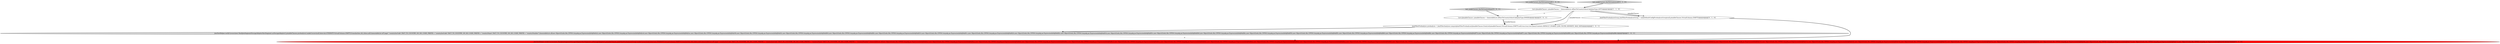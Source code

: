 digraph {
6 [style = filled, label = "JoinTestHelper.verifyCursors(new HashJoinSegmentStorageAdapter(factSegment.asStorageAdapter(),joinableClauses,joinFilterPreAnalysisGroup).makeCursors(null,Intervals.ETERNITY,VirtualColumns.EMPTY,Granularities.ALL,false,null),ImmutableList.of(\"page\",\"countryIsoCode\",FACT_TO_COUNTRY_ON_ISO_CODE_PREFIX + \"countryIsoCode\",FACT_TO_COUNTRY_ON_ISO_CODE_PREFIX + \"countryName\",FACT_TO_COUNTRY_ON_ISO_CODE_PREFIX + \"countryNumber\"),ImmutableList.of(new Object((((edu.fdu.CPPDG.tinypdg.pe.ExpressionInfo@8afba2,new Object((((edu.fdu.CPPDG.tinypdg.pe.ExpressionInfo@8afbaa,new Object((((edu.fdu.CPPDG.tinypdg.pe.ExpressionInfo@8afbb2,new Object((((edu.fdu.CPPDG.tinypdg.pe.ExpressionInfo@8afbba,new Object((((edu.fdu.CPPDG.tinypdg.pe.ExpressionInfo@8afbc2,new Object((((edu.fdu.CPPDG.tinypdg.pe.ExpressionInfo@8afbca,new Object((((edu.fdu.CPPDG.tinypdg.pe.ExpressionInfo@8afbd2,new Object((((edu.fdu.CPPDG.tinypdg.pe.ExpressionInfo@8afbda,new Object((((edu.fdu.CPPDG.tinypdg.pe.ExpressionInfo@8afbe2,new Object((((edu.fdu.CPPDG.tinypdg.pe.ExpressionInfo@8afbea,new Object((((edu.fdu.CPPDG.tinypdg.pe.ExpressionInfo@8afbf2,new Object((((edu.fdu.CPPDG.tinypdg.pe.ExpressionInfo@8afbfa,new Object((((edu.fdu.CPPDG.tinypdg.pe.ExpressionInfo@8afc02,new Object((((edu.fdu.CPPDG.tinypdg.pe.ExpressionInfo@8afc0a,new Object((((edu.fdu.CPPDG.tinypdg.pe.ExpressionInfo@8afc12,new Object((((edu.fdu.CPPDG.tinypdg.pe.ExpressionInfo@8afc1a,new Object((((edu.fdu.CPPDG.tinypdg.pe.ExpressionInfo@8afc22,new Object((((edu.fdu.CPPDG.tinypdg.pe.ExpressionInfo@8afc2a,new Object((((edu.fdu.CPPDG.tinypdg.pe.ExpressionInfo@8afc32,new Object((((edu.fdu.CPPDG.tinypdg.pe.ExpressionInfo@8afc3a,new Object((((edu.fdu.CPPDG.tinypdg.pe.ExpressionInfo@8afc42,new Object((((edu.fdu.CPPDG.tinypdg.pe.ExpressionInfo@8afc4a,new Object((((edu.fdu.CPPDG.tinypdg.pe.ExpressionInfo@8afc52,new Object((((edu.fdu.CPPDG.tinypdg.pe.ExpressionInfo@8afc5a,new Object((((edu.fdu.CPPDG.tinypdg.pe.ExpressionInfo@8afc62,new Object((((edu.fdu.CPPDG.tinypdg.pe.ExpressionInfo@8afc6a,new Object((((edu.fdu.CPPDG.tinypdg.pe.ExpressionInfo@8afc72,new Object((((edu.fdu.CPPDG.tinypdg.pe.ExpressionInfo@8afc7a,new Object((((edu.fdu.CPPDG.tinypdg.pe.ExpressionInfo@8afc82))@@@5@@@['0', '1', '0']", fillcolor = red, shape = ellipse image = "AAA1AAABBB2BBB"];
8 [style = filled, label = "test_makeCursors_factToCountryInner['0', '0', '1']", fillcolor = lightgray, shape = diamond image = "AAA0AAABBB3BBB"];
0 [style = filled, label = "JoinTestHelper.verifyCursors(new HashJoinSegmentStorageAdapter(factSegment.asStorageAdapter(),joinableClauses,preAnalysis).makeCursors(null,Intervals.ETERNITY,VirtualColumns.EMPTY,Granularities.ALL,false,null),ImmutableList.of(\"page\",\"countryIsoCode\",FACT_TO_COUNTRY_ON_ISO_CODE_PREFIX + \"countryIsoCode\",FACT_TO_COUNTRY_ON_ISO_CODE_PREFIX + \"countryName\",FACT_TO_COUNTRY_ON_ISO_CODE_PREFIX + \"countryNumber\"),ImmutableList.of(new Object((((edu.fdu.CPPDG.tinypdg.pe.ExpressionInfo@8afcdc,new Object((((edu.fdu.CPPDG.tinypdg.pe.ExpressionInfo@8afce4,new Object((((edu.fdu.CPPDG.tinypdg.pe.ExpressionInfo@8afcec,new Object((((edu.fdu.CPPDG.tinypdg.pe.ExpressionInfo@8afcf4,new Object((((edu.fdu.CPPDG.tinypdg.pe.ExpressionInfo@8afcfc,new Object((((edu.fdu.CPPDG.tinypdg.pe.ExpressionInfo@8afd04,new Object((((edu.fdu.CPPDG.tinypdg.pe.ExpressionInfo@8afd0c,new Object((((edu.fdu.CPPDG.tinypdg.pe.ExpressionInfo@8afd14,new Object((((edu.fdu.CPPDG.tinypdg.pe.ExpressionInfo@8afd1c,new Object((((edu.fdu.CPPDG.tinypdg.pe.ExpressionInfo@8afd24,new Object((((edu.fdu.CPPDG.tinypdg.pe.ExpressionInfo@8afd2c,new Object((((edu.fdu.CPPDG.tinypdg.pe.ExpressionInfo@8afd34,new Object((((edu.fdu.CPPDG.tinypdg.pe.ExpressionInfo@8afd3c,new Object((((edu.fdu.CPPDG.tinypdg.pe.ExpressionInfo@8afd44,new Object((((edu.fdu.CPPDG.tinypdg.pe.ExpressionInfo@8afd4c,new Object((((edu.fdu.CPPDG.tinypdg.pe.ExpressionInfo@8afd54,new Object((((edu.fdu.CPPDG.tinypdg.pe.ExpressionInfo@8afd5c,new Object((((edu.fdu.CPPDG.tinypdg.pe.ExpressionInfo@8afd64,new Object((((edu.fdu.CPPDG.tinypdg.pe.ExpressionInfo@8afd6c,new Object((((edu.fdu.CPPDG.tinypdg.pe.ExpressionInfo@8afd74,new Object((((edu.fdu.CPPDG.tinypdg.pe.ExpressionInfo@8afd7c,new Object((((edu.fdu.CPPDG.tinypdg.pe.ExpressionInfo@8afd84,new Object((((edu.fdu.CPPDG.tinypdg.pe.ExpressionInfo@8afd8c))@@@5@@@['1', '0', '1']", fillcolor = lightgray, shape = ellipse image = "AAA0AAABBB1BBB"];
2 [style = filled, label = "test_makeCursors_factToCountryLeft['1', '0', '0']", fillcolor = lightgray, shape = diamond image = "AAA0AAABBB1BBB"];
3 [style = filled, label = "List<JoinableClause> joinableClauses = ImmutableList.of(factToCountryOnIsoCode(JoinType.LEFT))@@@3@@@['1', '1', '0']", fillcolor = white, shape = ellipse image = "AAA0AAABBB1BBB"];
7 [style = filled, label = "List<JoinableClause> joinableClauses = ImmutableList.of(factToCountryOnIsoCode(JoinType.INNER))@@@3@@@['0', '0', '1']", fillcolor = white, shape = ellipse image = "AAA0AAABBB3BBB"];
5 [style = filled, label = "JoinFilterPreAnalysisGroup joinFilterPreAnalysisGroup = makeDefaultConfigPreAnalysisGroup(null,joinableClauses,VirtualColumns.EMPTY)@@@4@@@['0', '1', '0']", fillcolor = white, shape = ellipse image = "AAA0AAABBB2BBB"];
4 [style = filled, label = "test_makeCursors_factToCountryLeft['0', '1', '0']", fillcolor = lightgray, shape = diamond image = "AAA0AAABBB2BBB"];
1 [style = filled, label = "JoinFilterPreAnalysis preAnalysis = JoinFilterAnalyzer.computeJoinFilterPreAnalysis(JoinableClauses.fromList(joinableClauses),VirtualColumns.EMPTY,null,true,true,true,QueryContexts.DEFAULT_ENABLE_JOIN_FILTER_REWRITE_MAX_SIZE)@@@4@@@['1', '0', '1']", fillcolor = white, shape = ellipse image = "AAA0AAABBB1BBB"];
8->7 [style = bold, label=""];
4->3 [style = bold, label=""];
3->5 [style = bold, label=""];
7->1 [style = bold, label=""];
1->0 [style = bold, label=""];
3->1 [style = solid, label="joinableClauses"];
3->5 [style = solid, label="joinableClauses"];
5->6 [style = bold, label=""];
3->1 [style = bold, label=""];
3->7 [style = dashed, label="0"];
2->3 [style = bold, label=""];
0->6 [style = dashed, label="0"];
7->1 [style = solid, label="joinableClauses"];
}
